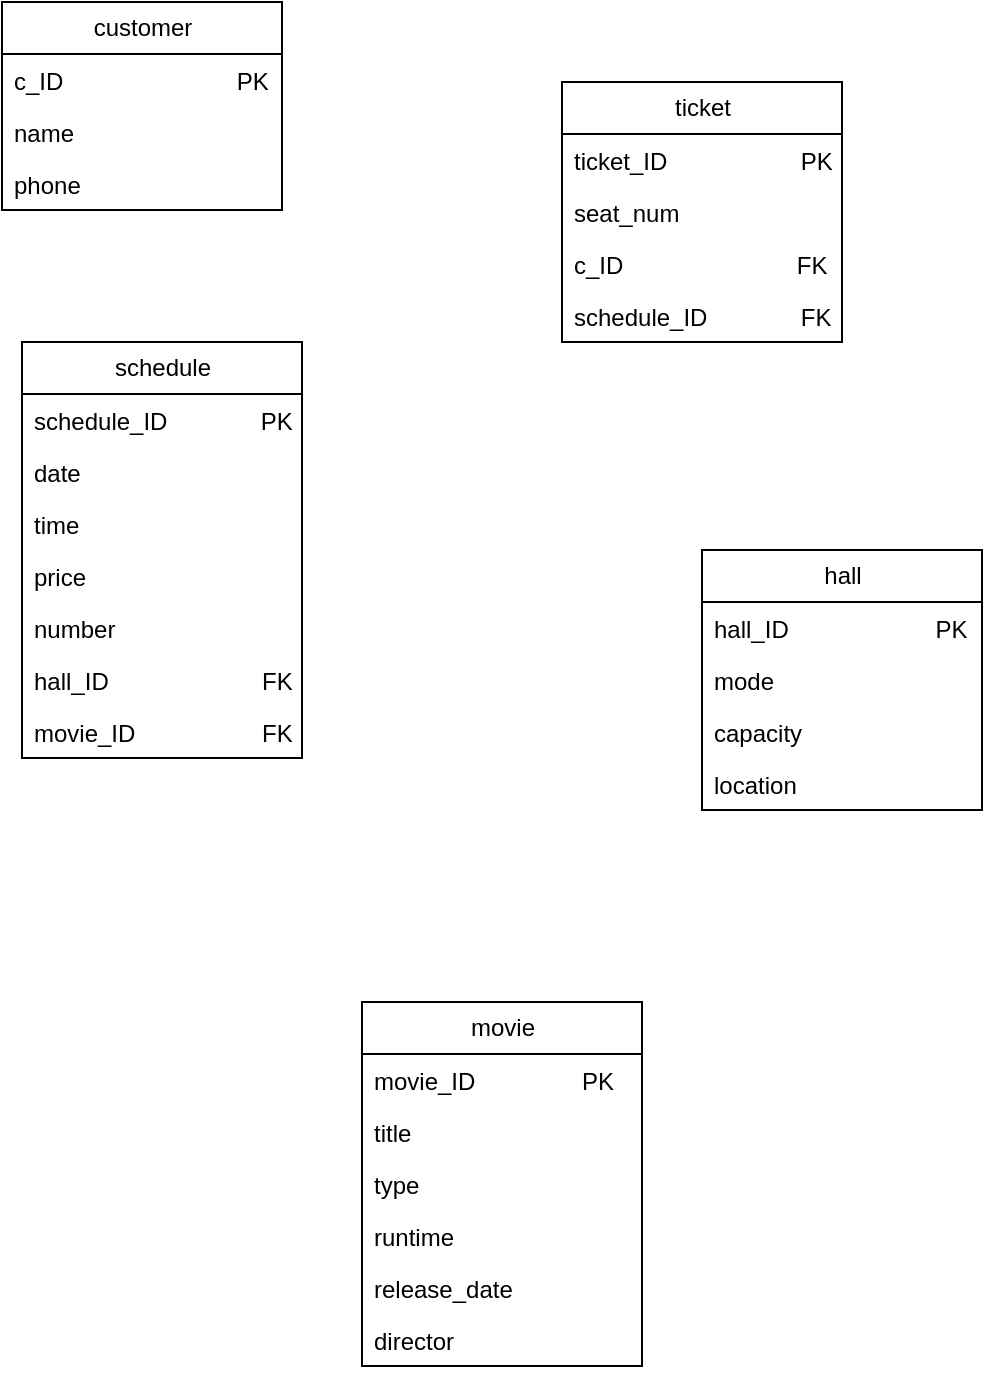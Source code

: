 <mxfile version="27.2.0">
  <diagram name="第 1 页" id="VyrL_tPM4hSTgGZ1lB1h">
    <mxGraphModel dx="776" dy="1138" grid="1" gridSize="10" guides="1" tooltips="1" connect="1" arrows="1" fold="1" page="1" pageScale="1" pageWidth="827" pageHeight="1169" math="0" shadow="0">
      <root>
        <mxCell id="0" />
        <mxCell id="1" parent="0" />
        <mxCell id="VxuB3Sy7aqRvo5uuoUxa-17" value="ticket" style="swimlane;fontStyle=0;childLayout=stackLayout;horizontal=1;startSize=26;fillColor=none;horizontalStack=0;resizeParent=1;resizeParentMax=0;resizeLast=0;collapsible=1;marginBottom=0;html=1;" vertex="1" parent="1">
          <mxGeometry x="350" y="330" width="140" height="130" as="geometry" />
        </mxCell>
        <mxCell id="VxuB3Sy7aqRvo5uuoUxa-18" value="ticket_ID&amp;nbsp; &amp;nbsp; &amp;nbsp; &amp;nbsp; &amp;nbsp; &amp;nbsp; &amp;nbsp; &amp;nbsp; &amp;nbsp; &amp;nbsp; PK" style="text;strokeColor=none;fillColor=none;align=left;verticalAlign=top;spacingLeft=4;spacingRight=4;overflow=hidden;rotatable=0;points=[[0,0.5],[1,0.5]];portConstraint=eastwest;whiteSpace=wrap;html=1;" vertex="1" parent="VxuB3Sy7aqRvo5uuoUxa-17">
          <mxGeometry y="26" width="140" height="26" as="geometry" />
        </mxCell>
        <mxCell id="VxuB3Sy7aqRvo5uuoUxa-48" value="seat_num" style="text;strokeColor=none;fillColor=none;align=left;verticalAlign=top;spacingLeft=4;spacingRight=4;overflow=hidden;rotatable=0;points=[[0,0.5],[1,0.5]];portConstraint=eastwest;whiteSpace=wrap;html=1;" vertex="1" parent="VxuB3Sy7aqRvo5uuoUxa-17">
          <mxGeometry y="52" width="140" height="26" as="geometry" />
        </mxCell>
        <mxCell id="VxuB3Sy7aqRvo5uuoUxa-19" value="c_ID&amp;nbsp; &amp;nbsp; &amp;nbsp; &amp;nbsp; &amp;nbsp; &amp;nbsp; &amp;nbsp; &amp;nbsp; &amp;nbsp; &amp;nbsp; &amp;nbsp; &amp;nbsp; &amp;nbsp; FK" style="text;strokeColor=none;fillColor=none;align=left;verticalAlign=top;spacingLeft=4;spacingRight=4;overflow=hidden;rotatable=0;points=[[0,0.5],[1,0.5]];portConstraint=eastwest;whiteSpace=wrap;html=1;" vertex="1" parent="VxuB3Sy7aqRvo5uuoUxa-17">
          <mxGeometry y="78" width="140" height="26" as="geometry" />
        </mxCell>
        <mxCell id="VxuB3Sy7aqRvo5uuoUxa-30" value="schedule_ID&amp;nbsp; &amp;nbsp; &amp;nbsp; &amp;nbsp; &amp;nbsp; &amp;nbsp; &amp;nbsp; FK" style="text;strokeColor=none;fillColor=none;align=left;verticalAlign=top;spacingLeft=4;spacingRight=4;overflow=hidden;rotatable=0;points=[[0,0.5],[1,0.5]];portConstraint=eastwest;whiteSpace=wrap;html=1;" vertex="1" parent="VxuB3Sy7aqRvo5uuoUxa-17">
          <mxGeometry y="104" width="140" height="26" as="geometry" />
        </mxCell>
        <mxCell id="VxuB3Sy7aqRvo5uuoUxa-13" value="customer" style="swimlane;fontStyle=0;childLayout=stackLayout;horizontal=1;startSize=26;fillColor=none;horizontalStack=0;resizeParent=1;resizeParentMax=0;resizeLast=0;collapsible=1;marginBottom=0;html=1;" vertex="1" parent="1">
          <mxGeometry x="70" y="290" width="140" height="104" as="geometry" />
        </mxCell>
        <mxCell id="VxuB3Sy7aqRvo5uuoUxa-14" value="c_ID&amp;nbsp; &amp;nbsp; &amp;nbsp; &amp;nbsp; &amp;nbsp; &amp;nbsp; &amp;nbsp; &amp;nbsp; &amp;nbsp; &amp;nbsp; &amp;nbsp; &amp;nbsp; &amp;nbsp; PK" style="text;strokeColor=none;fillColor=none;align=left;verticalAlign=top;spacingLeft=4;spacingRight=4;overflow=hidden;rotatable=0;points=[[0,0.5],[1,0.5]];portConstraint=eastwest;whiteSpace=wrap;html=1;" vertex="1" parent="VxuB3Sy7aqRvo5uuoUxa-13">
          <mxGeometry y="26" width="140" height="26" as="geometry" />
        </mxCell>
        <mxCell id="VxuB3Sy7aqRvo5uuoUxa-47" value="name" style="text;strokeColor=none;fillColor=none;align=left;verticalAlign=top;spacingLeft=4;spacingRight=4;overflow=hidden;rotatable=0;points=[[0,0.5],[1,0.5]];portConstraint=eastwest;whiteSpace=wrap;html=1;" vertex="1" parent="VxuB3Sy7aqRvo5uuoUxa-13">
          <mxGeometry y="52" width="140" height="26" as="geometry" />
        </mxCell>
        <mxCell id="VxuB3Sy7aqRvo5uuoUxa-15" value="phone" style="text;strokeColor=none;fillColor=none;align=left;verticalAlign=top;spacingLeft=4;spacingRight=4;overflow=hidden;rotatable=0;points=[[0,0.5],[1,0.5]];portConstraint=eastwest;whiteSpace=wrap;html=1;" vertex="1" parent="VxuB3Sy7aqRvo5uuoUxa-13">
          <mxGeometry y="78" width="140" height="26" as="geometry" />
        </mxCell>
        <mxCell id="VxuB3Sy7aqRvo5uuoUxa-20" value="hall" style="swimlane;fontStyle=0;childLayout=stackLayout;horizontal=1;startSize=26;fillColor=none;horizontalStack=0;resizeParent=1;resizeParentMax=0;resizeLast=0;collapsible=1;marginBottom=0;html=1;" vertex="1" parent="1">
          <mxGeometry x="420" y="564" width="140" height="130" as="geometry" />
        </mxCell>
        <mxCell id="VxuB3Sy7aqRvo5uuoUxa-21" value="hall_ID&amp;nbsp; &amp;nbsp; &amp;nbsp; &amp;nbsp; &amp;nbsp; &amp;nbsp; &amp;nbsp; &amp;nbsp; &amp;nbsp; &amp;nbsp; &amp;nbsp; PK" style="text;strokeColor=none;fillColor=none;align=left;verticalAlign=top;spacingLeft=4;spacingRight=4;overflow=hidden;rotatable=0;points=[[0,0.5],[1,0.5]];portConstraint=eastwest;whiteSpace=wrap;html=1;" vertex="1" parent="VxuB3Sy7aqRvo5uuoUxa-20">
          <mxGeometry y="26" width="140" height="26" as="geometry" />
        </mxCell>
        <mxCell id="VxuB3Sy7aqRvo5uuoUxa-50" value="mode" style="text;strokeColor=none;fillColor=none;align=left;verticalAlign=top;spacingLeft=4;spacingRight=4;overflow=hidden;rotatable=0;points=[[0,0.5],[1,0.5]];portConstraint=eastwest;whiteSpace=wrap;html=1;" vertex="1" parent="VxuB3Sy7aqRvo5uuoUxa-20">
          <mxGeometry y="52" width="140" height="26" as="geometry" />
        </mxCell>
        <mxCell id="VxuB3Sy7aqRvo5uuoUxa-22" value="capacity" style="text;strokeColor=none;fillColor=none;align=left;verticalAlign=top;spacingLeft=4;spacingRight=4;overflow=hidden;rotatable=0;points=[[0,0.5],[1,0.5]];portConstraint=eastwest;whiteSpace=wrap;html=1;" vertex="1" parent="VxuB3Sy7aqRvo5uuoUxa-20">
          <mxGeometry y="78" width="140" height="26" as="geometry" />
        </mxCell>
        <mxCell id="VxuB3Sy7aqRvo5uuoUxa-36" value="location" style="text;strokeColor=none;fillColor=none;align=left;verticalAlign=top;spacingLeft=4;spacingRight=4;overflow=hidden;rotatable=0;points=[[0,0.5],[1,0.5]];portConstraint=eastwest;whiteSpace=wrap;html=1;" vertex="1" parent="VxuB3Sy7aqRvo5uuoUxa-20">
          <mxGeometry y="104" width="140" height="26" as="geometry" />
        </mxCell>
        <mxCell id="VxuB3Sy7aqRvo5uuoUxa-23" value="&lt;span style=&quot;text-align: left; text-wrap-mode: wrap;&quot;&gt;schedule&lt;/span&gt;" style="swimlane;fontStyle=0;childLayout=stackLayout;horizontal=1;startSize=26;fillColor=none;horizontalStack=0;resizeParent=1;resizeParentMax=0;resizeLast=0;collapsible=1;marginBottom=0;html=1;" vertex="1" parent="1">
          <mxGeometry x="80" y="460" width="140" height="208" as="geometry" />
        </mxCell>
        <mxCell id="VxuB3Sy7aqRvo5uuoUxa-24" value="schedule_ID&amp;nbsp; &amp;nbsp; &amp;nbsp; &amp;nbsp; &amp;nbsp; &amp;nbsp; &amp;nbsp; PK" style="text;strokeColor=none;fillColor=none;align=left;verticalAlign=top;spacingLeft=4;spacingRight=4;overflow=hidden;rotatable=0;points=[[0,0.5],[1,0.5]];portConstraint=eastwest;whiteSpace=wrap;html=1;" vertex="1" parent="VxuB3Sy7aqRvo5uuoUxa-23">
          <mxGeometry y="26" width="140" height="26" as="geometry" />
        </mxCell>
        <mxCell id="VxuB3Sy7aqRvo5uuoUxa-49" value="date" style="text;strokeColor=none;fillColor=none;align=left;verticalAlign=top;spacingLeft=4;spacingRight=4;overflow=hidden;rotatable=0;points=[[0,0.5],[1,0.5]];portConstraint=eastwest;whiteSpace=wrap;html=1;" vertex="1" parent="VxuB3Sy7aqRvo5uuoUxa-23">
          <mxGeometry y="52" width="140" height="26" as="geometry" />
        </mxCell>
        <mxCell id="VxuB3Sy7aqRvo5uuoUxa-25" value="time" style="text;strokeColor=none;fillColor=none;align=left;verticalAlign=top;spacingLeft=4;spacingRight=4;overflow=hidden;rotatable=0;points=[[0,0.5],[1,0.5]];portConstraint=eastwest;whiteSpace=wrap;html=1;" vertex="1" parent="VxuB3Sy7aqRvo5uuoUxa-23">
          <mxGeometry y="78" width="140" height="26" as="geometry" />
        </mxCell>
        <mxCell id="VxuB3Sy7aqRvo5uuoUxa-32" value="price" style="text;strokeColor=none;fillColor=none;align=left;verticalAlign=top;spacingLeft=4;spacingRight=4;overflow=hidden;rotatable=0;points=[[0,0.5],[1,0.5]];portConstraint=eastwest;whiteSpace=wrap;html=1;" vertex="1" parent="VxuB3Sy7aqRvo5uuoUxa-23">
          <mxGeometry y="104" width="140" height="26" as="geometry" />
        </mxCell>
        <mxCell id="VxuB3Sy7aqRvo5uuoUxa-33" value="number" style="text;strokeColor=none;fillColor=none;align=left;verticalAlign=top;spacingLeft=4;spacingRight=4;overflow=hidden;rotatable=0;points=[[0,0.5],[1,0.5]];portConstraint=eastwest;whiteSpace=wrap;html=1;" vertex="1" parent="VxuB3Sy7aqRvo5uuoUxa-23">
          <mxGeometry y="130" width="140" height="26" as="geometry" />
        </mxCell>
        <mxCell id="VxuB3Sy7aqRvo5uuoUxa-34" value="hall_ID&amp;nbsp; &amp;nbsp; &amp;nbsp; &amp;nbsp; &amp;nbsp; &amp;nbsp; &amp;nbsp; &amp;nbsp; &amp;nbsp; &amp;nbsp; &amp;nbsp; &amp;nbsp;FK" style="text;strokeColor=none;fillColor=none;align=left;verticalAlign=top;spacingLeft=4;spacingRight=4;overflow=hidden;rotatable=0;points=[[0,0.5],[1,0.5]];portConstraint=eastwest;whiteSpace=wrap;html=1;" vertex="1" parent="VxuB3Sy7aqRvo5uuoUxa-23">
          <mxGeometry y="156" width="140" height="26" as="geometry" />
        </mxCell>
        <mxCell id="VxuB3Sy7aqRvo5uuoUxa-35" value="movie_ID&amp;nbsp; &amp;nbsp; &amp;nbsp; &amp;nbsp; &amp;nbsp; &amp;nbsp; &amp;nbsp; &amp;nbsp; &amp;nbsp; &amp;nbsp;FK" style="text;strokeColor=none;fillColor=none;align=left;verticalAlign=top;spacingLeft=4;spacingRight=4;overflow=hidden;rotatable=0;points=[[0,0.5],[1,0.5]];portConstraint=eastwest;whiteSpace=wrap;html=1;" vertex="1" parent="VxuB3Sy7aqRvo5uuoUxa-23">
          <mxGeometry y="182" width="140" height="26" as="geometry" />
        </mxCell>
        <mxCell id="VxuB3Sy7aqRvo5uuoUxa-37" value="movie" style="swimlane;fontStyle=0;childLayout=stackLayout;horizontal=1;startSize=26;fillColor=none;horizontalStack=0;resizeParent=1;resizeParentMax=0;resizeLast=0;collapsible=1;marginBottom=0;html=1;" vertex="1" parent="1">
          <mxGeometry x="250" y="790" width="140" height="182" as="geometry" />
        </mxCell>
        <mxCell id="VxuB3Sy7aqRvo5uuoUxa-38" value="movie_ID&amp;nbsp; &amp;nbsp; &amp;nbsp; &amp;nbsp; &amp;nbsp; &amp;nbsp; &amp;nbsp; &amp;nbsp; PK&amp;nbsp;&amp;nbsp;" style="text;strokeColor=none;fillColor=none;align=left;verticalAlign=top;spacingLeft=4;spacingRight=4;overflow=hidden;rotatable=0;points=[[0,0.5],[1,0.5]];portConstraint=eastwest;whiteSpace=wrap;html=1;" vertex="1" parent="VxuB3Sy7aqRvo5uuoUxa-37">
          <mxGeometry y="26" width="140" height="26" as="geometry" />
        </mxCell>
        <mxCell id="VxuB3Sy7aqRvo5uuoUxa-39" value="title" style="text;strokeColor=none;fillColor=none;align=left;verticalAlign=top;spacingLeft=4;spacingRight=4;overflow=hidden;rotatable=0;points=[[0,0.5],[1,0.5]];portConstraint=eastwest;whiteSpace=wrap;html=1;" vertex="1" parent="VxuB3Sy7aqRvo5uuoUxa-37">
          <mxGeometry y="52" width="140" height="26" as="geometry" />
        </mxCell>
        <mxCell id="VxuB3Sy7aqRvo5uuoUxa-40" value="type" style="text;strokeColor=none;fillColor=none;align=left;verticalAlign=top;spacingLeft=4;spacingRight=4;overflow=hidden;rotatable=0;points=[[0,0.5],[1,0.5]];portConstraint=eastwest;whiteSpace=wrap;html=1;" vertex="1" parent="VxuB3Sy7aqRvo5uuoUxa-37">
          <mxGeometry y="78" width="140" height="26" as="geometry" />
        </mxCell>
        <mxCell id="VxuB3Sy7aqRvo5uuoUxa-41" value="runtime" style="text;strokeColor=none;fillColor=none;align=left;verticalAlign=top;spacingLeft=4;spacingRight=4;overflow=hidden;rotatable=0;points=[[0,0.5],[1,0.5]];portConstraint=eastwest;whiteSpace=wrap;html=1;" vertex="1" parent="VxuB3Sy7aqRvo5uuoUxa-37">
          <mxGeometry y="104" width="140" height="26" as="geometry" />
        </mxCell>
        <mxCell id="VxuB3Sy7aqRvo5uuoUxa-42" value="release_date" style="text;strokeColor=none;fillColor=none;align=left;verticalAlign=top;spacingLeft=4;spacingRight=4;overflow=hidden;rotatable=0;points=[[0,0.5],[1,0.5]];portConstraint=eastwest;whiteSpace=wrap;html=1;" vertex="1" parent="VxuB3Sy7aqRvo5uuoUxa-37">
          <mxGeometry y="130" width="140" height="26" as="geometry" />
        </mxCell>
        <mxCell id="VxuB3Sy7aqRvo5uuoUxa-43" value="director" style="text;strokeColor=none;fillColor=none;align=left;verticalAlign=top;spacingLeft=4;spacingRight=4;overflow=hidden;rotatable=0;points=[[0,0.5],[1,0.5]];portConstraint=eastwest;whiteSpace=wrap;html=1;" vertex="1" parent="VxuB3Sy7aqRvo5uuoUxa-37">
          <mxGeometry y="156" width="140" height="26" as="geometry" />
        </mxCell>
      </root>
    </mxGraphModel>
  </diagram>
</mxfile>
